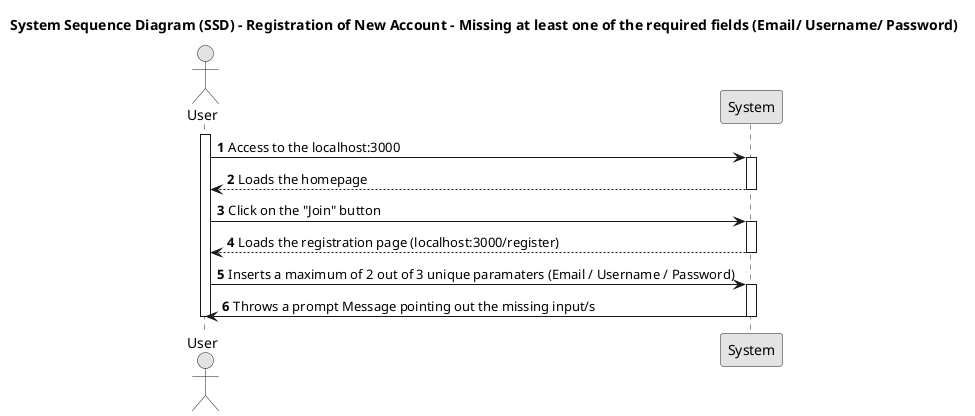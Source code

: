 @startuml US001
skinparam monochrome true
skinparam packageStyle rectangle
skinparam shadowing false

title System Sequence Diagram (SSD) - Registration of New Account - Missing at least one of the required fields (Email/ Username/ Password)

autonumber

actor "User" as User
participant "System" as System

activate User

User -> System : Access to the localhost:3000
activate System

System --> User : Loads the homepage
deactivate System

User -> System : Click on the "Join" button
activate System

System --> User : Loads the registration page (localhost:3000/register)
deactivate System

User -> System : Inserts a maximum of 2 out of 3 unique paramaters (Email / Username / Password)
activate System

System -> User : Throws a prompt Message pointing out the missing input/s

deactivate System
deactivate User

@enduml